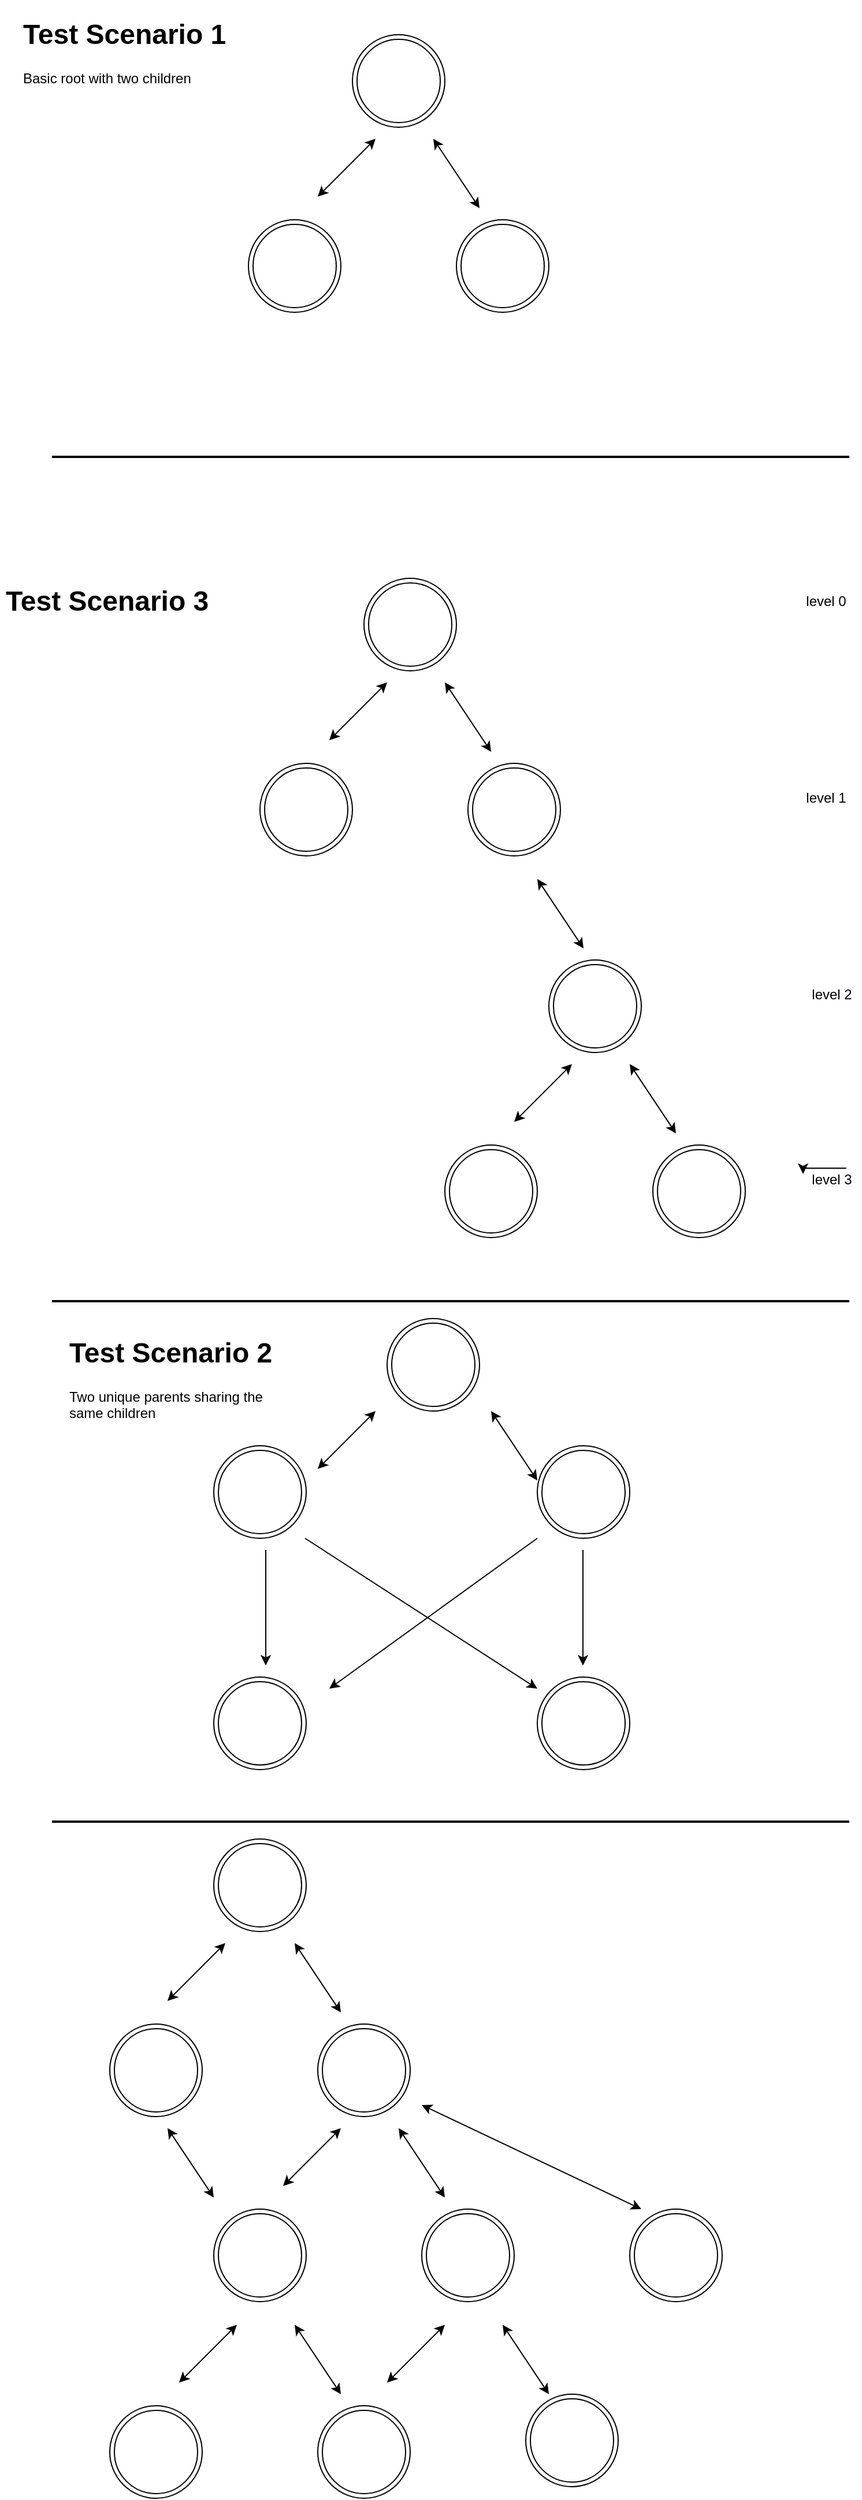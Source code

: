 <mxfile version="13.8.0" type="github">
  <diagram id="w1ny_MxWfaMJ6_-nbaYE" name="Page-1">
    <mxGraphModel dx="1185" dy="727" grid="1" gridSize="10" guides="1" tooltips="1" connect="1" arrows="1" fold="1" page="1" pageScale="1" pageWidth="850" pageHeight="1100" math="0" shadow="0">
      <root>
        <mxCell id="0" />
        <mxCell id="1" parent="0" />
        <mxCell id="W796ZTXqH1rDsX-mog_A-2" value="" style="ellipse;shape=doubleEllipse;whiteSpace=wrap;html=1;aspect=fixed;" parent="1" vertex="1">
          <mxGeometry x="360" y="50" width="80" height="80" as="geometry" />
        </mxCell>
        <mxCell id="W796ZTXqH1rDsX-mog_A-3" value="" style="ellipse;shape=doubleEllipse;whiteSpace=wrap;html=1;aspect=fixed;" parent="1" vertex="1">
          <mxGeometry x="270" y="210" width="80" height="80" as="geometry" />
        </mxCell>
        <mxCell id="W796ZTXqH1rDsX-mog_A-4" value="" style="ellipse;shape=doubleEllipse;whiteSpace=wrap;html=1;aspect=fixed;" parent="1" vertex="1">
          <mxGeometry x="450" y="210" width="80" height="80" as="geometry" />
        </mxCell>
        <mxCell id="W796ZTXqH1rDsX-mog_A-5" value="" style="endArrow=classic;startArrow=classic;html=1;" parent="1" edge="1">
          <mxGeometry width="50" height="50" relative="1" as="geometry">
            <mxPoint x="330" y="190" as="sourcePoint" />
            <mxPoint x="380" y="140" as="targetPoint" />
          </mxGeometry>
        </mxCell>
        <mxCell id="W796ZTXqH1rDsX-mog_A-7" value="" style="endArrow=classic;startArrow=classic;html=1;" parent="1" edge="1">
          <mxGeometry width="50" height="50" relative="1" as="geometry">
            <mxPoint x="470" y="200" as="sourcePoint" />
            <mxPoint x="430" y="140" as="targetPoint" />
          </mxGeometry>
        </mxCell>
        <mxCell id="W796ZTXqH1rDsX-mog_A-8" value="" style="ellipse;shape=doubleEllipse;whiteSpace=wrap;html=1;aspect=fixed;" parent="1" vertex="1">
          <mxGeometry x="370" y="520" width="80" height="80" as="geometry" />
        </mxCell>
        <mxCell id="W796ZTXqH1rDsX-mog_A-9" value="" style="ellipse;shape=doubleEllipse;whiteSpace=wrap;html=1;aspect=fixed;" parent="1" vertex="1">
          <mxGeometry x="280" y="680" width="80" height="80" as="geometry" />
        </mxCell>
        <mxCell id="W796ZTXqH1rDsX-mog_A-10" value="" style="ellipse;shape=doubleEllipse;whiteSpace=wrap;html=1;aspect=fixed;" parent="1" vertex="1">
          <mxGeometry x="460" y="680" width="80" height="80" as="geometry" />
        </mxCell>
        <mxCell id="W796ZTXqH1rDsX-mog_A-11" value="" style="endArrow=classic;startArrow=classic;html=1;" parent="1" edge="1">
          <mxGeometry width="50" height="50" relative="1" as="geometry">
            <mxPoint x="340" y="660" as="sourcePoint" />
            <mxPoint x="390" y="610" as="targetPoint" />
          </mxGeometry>
        </mxCell>
        <mxCell id="W796ZTXqH1rDsX-mog_A-12" value="" style="endArrow=classic;startArrow=classic;html=1;" parent="1" edge="1">
          <mxGeometry width="50" height="50" relative="1" as="geometry">
            <mxPoint x="480" y="670" as="sourcePoint" />
            <mxPoint x="440" y="610" as="targetPoint" />
          </mxGeometry>
        </mxCell>
        <mxCell id="W796ZTXqH1rDsX-mog_A-13" value="" style="ellipse;shape=doubleEllipse;whiteSpace=wrap;html=1;aspect=fixed;" parent="1" vertex="1">
          <mxGeometry x="530" y="850" width="80" height="80" as="geometry" />
        </mxCell>
        <mxCell id="W796ZTXqH1rDsX-mog_A-14" value="" style="ellipse;shape=doubleEllipse;whiteSpace=wrap;html=1;aspect=fixed;" parent="1" vertex="1">
          <mxGeometry x="440" y="1010" width="80" height="80" as="geometry" />
        </mxCell>
        <mxCell id="W796ZTXqH1rDsX-mog_A-15" value="" style="ellipse;shape=doubleEllipse;whiteSpace=wrap;html=1;aspect=fixed;" parent="1" vertex="1">
          <mxGeometry x="620" y="1010" width="80" height="80" as="geometry" />
        </mxCell>
        <mxCell id="W796ZTXqH1rDsX-mog_A-16" value="" style="endArrow=classic;startArrow=classic;html=1;" parent="1" edge="1">
          <mxGeometry width="50" height="50" relative="1" as="geometry">
            <mxPoint x="500" y="990" as="sourcePoint" />
            <mxPoint x="550" y="940" as="targetPoint" />
          </mxGeometry>
        </mxCell>
        <mxCell id="W796ZTXqH1rDsX-mog_A-17" value="" style="endArrow=classic;startArrow=classic;html=1;" parent="1" edge="1">
          <mxGeometry width="50" height="50" relative="1" as="geometry">
            <mxPoint x="640" y="1000" as="sourcePoint" />
            <mxPoint x="600" y="940" as="targetPoint" />
          </mxGeometry>
        </mxCell>
        <mxCell id="W796ZTXqH1rDsX-mog_A-30" value="" style="endArrow=classic;startArrow=classic;html=1;" parent="1" edge="1">
          <mxGeometry width="50" height="50" relative="1" as="geometry">
            <mxPoint x="560" y="840" as="sourcePoint" />
            <mxPoint x="520" y="780" as="targetPoint" />
          </mxGeometry>
        </mxCell>
        <mxCell id="ae2Zw4WDexVPtWZfdsvK-1" value="" style="line;strokeWidth=2;html=1;" parent="1" vertex="1">
          <mxGeometry x="100" y="410" width="690" height="10" as="geometry" />
        </mxCell>
        <mxCell id="ae2Zw4WDexVPtWZfdsvK-2" value="" style="ellipse;shape=doubleEllipse;whiteSpace=wrap;html=1;aspect=fixed;" parent="1" vertex="1">
          <mxGeometry x="330" y="1770" width="80" height="80" as="geometry" />
        </mxCell>
        <mxCell id="ae2Zw4WDexVPtWZfdsvK-3" value="" style="ellipse;shape=doubleEllipse;whiteSpace=wrap;html=1;aspect=fixed;" parent="1" vertex="1">
          <mxGeometry x="240" y="1930" width="80" height="80" as="geometry" />
        </mxCell>
        <mxCell id="ae2Zw4WDexVPtWZfdsvK-4" value="" style="ellipse;shape=doubleEllipse;whiteSpace=wrap;html=1;aspect=fixed;" parent="1" vertex="1">
          <mxGeometry x="420" y="1930" width="80" height="80" as="geometry" />
        </mxCell>
        <mxCell id="ae2Zw4WDexVPtWZfdsvK-5" value="" style="endArrow=classic;startArrow=classic;html=1;" parent="1" edge="1">
          <mxGeometry width="50" height="50" relative="1" as="geometry">
            <mxPoint x="300" y="1910" as="sourcePoint" />
            <mxPoint x="350" y="1860" as="targetPoint" />
          </mxGeometry>
        </mxCell>
        <mxCell id="ae2Zw4WDexVPtWZfdsvK-6" value="" style="endArrow=classic;startArrow=classic;html=1;" parent="1" edge="1">
          <mxGeometry width="50" height="50" relative="1" as="geometry">
            <mxPoint x="440" y="1920" as="sourcePoint" />
            <mxPoint x="400" y="1860" as="targetPoint" />
          </mxGeometry>
        </mxCell>
        <mxCell id="ae2Zw4WDexVPtWZfdsvK-13" value="" style="line;strokeWidth=2;html=1;" parent="1" vertex="1">
          <mxGeometry x="100" y="1140" width="690" height="10" as="geometry" />
        </mxCell>
        <mxCell id="ae2Zw4WDexVPtWZfdsvK-15" value="" style="ellipse;shape=doubleEllipse;whiteSpace=wrap;html=1;aspect=fixed;" parent="1" vertex="1">
          <mxGeometry x="600" y="1930" width="80" height="80" as="geometry" />
        </mxCell>
        <mxCell id="ae2Zw4WDexVPtWZfdsvK-16" value="" style="endArrow=classic;startArrow=classic;html=1;" parent="1" edge="1">
          <mxGeometry width="50" height="50" relative="1" as="geometry">
            <mxPoint x="610" y="1930" as="sourcePoint" />
            <mxPoint x="420" y="1840" as="targetPoint" />
          </mxGeometry>
        </mxCell>
        <mxCell id="ae2Zw4WDexVPtWZfdsvK-18" value="" style="ellipse;shape=doubleEllipse;whiteSpace=wrap;html=1;aspect=fixed;" parent="1" vertex="1">
          <mxGeometry x="150" y="2100" width="80" height="80" as="geometry" />
        </mxCell>
        <mxCell id="ae2Zw4WDexVPtWZfdsvK-19" value="" style="ellipse;shape=doubleEllipse;whiteSpace=wrap;html=1;aspect=fixed;" parent="1" vertex="1">
          <mxGeometry x="330" y="2100" width="80" height="80" as="geometry" />
        </mxCell>
        <mxCell id="ae2Zw4WDexVPtWZfdsvK-20" value="" style="endArrow=classic;startArrow=classic;html=1;" parent="1" edge="1">
          <mxGeometry width="50" height="50" relative="1" as="geometry">
            <mxPoint x="210" y="2080" as="sourcePoint" />
            <mxPoint x="260" y="2030" as="targetPoint" />
          </mxGeometry>
        </mxCell>
        <mxCell id="ae2Zw4WDexVPtWZfdsvK-21" value="" style="endArrow=classic;startArrow=classic;html=1;" parent="1" edge="1">
          <mxGeometry width="50" height="50" relative="1" as="geometry">
            <mxPoint x="350" y="2090" as="sourcePoint" />
            <mxPoint x="310" y="2030" as="targetPoint" />
          </mxGeometry>
        </mxCell>
        <mxCell id="ae2Zw4WDexVPtWZfdsvK-22" value="" style="ellipse;shape=doubleEllipse;whiteSpace=wrap;html=1;aspect=fixed;" parent="1" vertex="1">
          <mxGeometry x="150" y="1770" width="80" height="80" as="geometry" />
        </mxCell>
        <mxCell id="ae2Zw4WDexVPtWZfdsvK-23" value="" style="endArrow=classic;startArrow=classic;html=1;" parent="1" edge="1">
          <mxGeometry width="50" height="50" relative="1" as="geometry">
            <mxPoint x="240" y="1920" as="sourcePoint" />
            <mxPoint x="200" y="1860" as="targetPoint" />
          </mxGeometry>
        </mxCell>
        <mxCell id="ae2Zw4WDexVPtWZfdsvK-24" value="" style="endArrow=classic;startArrow=classic;html=1;" parent="1" edge="1">
          <mxGeometry width="50" height="50" relative="1" as="geometry">
            <mxPoint x="390" y="2080" as="sourcePoint" />
            <mxPoint x="440" y="2030" as="targetPoint" />
          </mxGeometry>
        </mxCell>
        <mxCell id="ae2Zw4WDexVPtWZfdsvK-25" value="" style="ellipse;shape=doubleEllipse;whiteSpace=wrap;html=1;aspect=fixed;" parent="1" vertex="1">
          <mxGeometry x="510" y="2090" width="80" height="80" as="geometry" />
        </mxCell>
        <mxCell id="ae2Zw4WDexVPtWZfdsvK-26" value="" style="endArrow=classic;startArrow=classic;html=1;" parent="1" edge="1">
          <mxGeometry width="50" height="50" relative="1" as="geometry">
            <mxPoint x="530" y="2090" as="sourcePoint" />
            <mxPoint x="490" y="2030" as="targetPoint" />
          </mxGeometry>
        </mxCell>
        <mxCell id="ae2Zw4WDexVPtWZfdsvK-27" value="" style="ellipse;shape=doubleEllipse;whiteSpace=wrap;html=1;aspect=fixed;" parent="1" vertex="1">
          <mxGeometry x="240" y="1610" width="80" height="80" as="geometry" />
        </mxCell>
        <mxCell id="ae2Zw4WDexVPtWZfdsvK-28" value="" style="endArrow=classic;startArrow=classic;html=1;" parent="1" edge="1">
          <mxGeometry width="50" height="50" relative="1" as="geometry">
            <mxPoint x="350" y="1760" as="sourcePoint" />
            <mxPoint x="310" y="1700" as="targetPoint" />
          </mxGeometry>
        </mxCell>
        <mxCell id="ae2Zw4WDexVPtWZfdsvK-29" value="" style="endArrow=classic;startArrow=classic;html=1;" parent="1" edge="1">
          <mxGeometry width="50" height="50" relative="1" as="geometry">
            <mxPoint x="200" y="1750" as="sourcePoint" />
            <mxPoint x="250" y="1700" as="targetPoint" />
          </mxGeometry>
        </mxCell>
        <mxCell id="TsMirJgqwP6mqNRy0Kv4-1" value="" style="ellipse;shape=doubleEllipse;whiteSpace=wrap;html=1;aspect=fixed;" vertex="1" parent="1">
          <mxGeometry x="390" y="1160" width="80" height="80" as="geometry" />
        </mxCell>
        <mxCell id="TsMirJgqwP6mqNRy0Kv4-9" value="&lt;h1&gt;Test Scenario 1&lt;/h1&gt;&lt;p&gt;Basic root with two children&lt;/p&gt;" style="text;html=1;strokeColor=none;fillColor=none;spacing=5;spacingTop=-20;whiteSpace=wrap;overflow=hidden;rounded=0;" vertex="1" parent="1">
          <mxGeometry x="70" y="30" width="190" height="120" as="geometry" />
        </mxCell>
        <mxCell id="TsMirJgqwP6mqNRy0Kv4-16" value="&lt;h1&gt;Test Scenario 3&lt;/h1&gt;&lt;p&gt;&lt;br&gt;&lt;/p&gt;" style="text;html=1;strokeColor=none;fillColor=none;spacing=5;spacingTop=-20;whiteSpace=wrap;overflow=hidden;rounded=0;" vertex="1" parent="1">
          <mxGeometry x="55" y="520" width="190" height="120" as="geometry" />
        </mxCell>
        <mxCell id="TsMirJgqwP6mqNRy0Kv4-17" value="" style="ellipse;shape=doubleEllipse;whiteSpace=wrap;html=1;aspect=fixed;" vertex="1" parent="1">
          <mxGeometry x="240" y="1470" width="80" height="80" as="geometry" />
        </mxCell>
        <mxCell id="TsMirJgqwP6mqNRy0Kv4-18" value="" style="ellipse;shape=doubleEllipse;whiteSpace=wrap;html=1;aspect=fixed;" vertex="1" parent="1">
          <mxGeometry x="240" y="1270" width="80" height="80" as="geometry" />
        </mxCell>
        <mxCell id="TsMirJgqwP6mqNRy0Kv4-19" value="" style="ellipse;shape=doubleEllipse;whiteSpace=wrap;html=1;aspect=fixed;" vertex="1" parent="1">
          <mxGeometry x="520" y="1470" width="80" height="80" as="geometry" />
        </mxCell>
        <mxCell id="TsMirJgqwP6mqNRy0Kv4-20" value="" style="ellipse;shape=doubleEllipse;whiteSpace=wrap;html=1;aspect=fixed;" vertex="1" parent="1">
          <mxGeometry x="520" y="1270" width="80" height="80" as="geometry" />
        </mxCell>
        <mxCell id="TsMirJgqwP6mqNRy0Kv4-21" value="" style="endArrow=classic;html=1;" edge="1" parent="1">
          <mxGeometry width="50" height="50" relative="1" as="geometry">
            <mxPoint x="285" y="1360" as="sourcePoint" />
            <mxPoint x="285" y="1460" as="targetPoint" />
          </mxGeometry>
        </mxCell>
        <mxCell id="TsMirJgqwP6mqNRy0Kv4-22" value="" style="endArrow=classic;html=1;" edge="1" parent="1">
          <mxGeometry width="50" height="50" relative="1" as="geometry">
            <mxPoint x="319" y="1350" as="sourcePoint" />
            <mxPoint x="520" y="1480" as="targetPoint" />
          </mxGeometry>
        </mxCell>
        <mxCell id="TsMirJgqwP6mqNRy0Kv4-23" value="" style="endArrow=classic;html=1;" edge="1" parent="1">
          <mxGeometry width="50" height="50" relative="1" as="geometry">
            <mxPoint x="520" y="1350" as="sourcePoint" />
            <mxPoint x="340" y="1480" as="targetPoint" />
          </mxGeometry>
        </mxCell>
        <mxCell id="TsMirJgqwP6mqNRy0Kv4-24" value="" style="endArrow=classic;html=1;" edge="1" parent="1">
          <mxGeometry width="50" height="50" relative="1" as="geometry">
            <mxPoint x="559.5" y="1360" as="sourcePoint" />
            <mxPoint x="559.5" y="1460" as="targetPoint" />
          </mxGeometry>
        </mxCell>
        <mxCell id="TsMirJgqwP6mqNRy0Kv4-25" value="" style="line;strokeWidth=2;html=1;" vertex="1" parent="1">
          <mxGeometry x="100" y="1590" width="690" height="10" as="geometry" />
        </mxCell>
        <mxCell id="TsMirJgqwP6mqNRy0Kv4-26" value="" style="endArrow=classic;startArrow=classic;html=1;" edge="1" parent="1">
          <mxGeometry width="50" height="50" relative="1" as="geometry">
            <mxPoint x="330" y="1290.0" as="sourcePoint" />
            <mxPoint x="380" y="1240.0" as="targetPoint" />
          </mxGeometry>
        </mxCell>
        <mxCell id="TsMirJgqwP6mqNRy0Kv4-27" value="" style="endArrow=classic;startArrow=classic;html=1;" edge="1" parent="1">
          <mxGeometry width="50" height="50" relative="1" as="geometry">
            <mxPoint x="520" y="1300.0" as="sourcePoint" />
            <mxPoint x="480" y="1240.0" as="targetPoint" />
          </mxGeometry>
        </mxCell>
        <mxCell id="TsMirJgqwP6mqNRy0Kv4-28" value="&lt;h1&gt;Test Scenario 2&lt;/h1&gt;&lt;p&gt;Two unique parents sharing the same children&lt;/p&gt;" style="text;html=1;strokeColor=none;fillColor=none;spacing=5;spacingTop=-20;whiteSpace=wrap;overflow=hidden;rounded=0;" vertex="1" parent="1">
          <mxGeometry x="110" y="1170" width="190" height="120" as="geometry" />
        </mxCell>
        <mxCell id="TsMirJgqwP6mqNRy0Kv4-41" value="level 0" style="text;html=1;strokeColor=none;fillColor=none;align=center;verticalAlign=middle;whiteSpace=wrap;rounded=0;" vertex="1" parent="1">
          <mxGeometry x="750" y="530" width="40" height="20" as="geometry" />
        </mxCell>
        <mxCell id="TsMirJgqwP6mqNRy0Kv4-42" value="level 1" style="text;html=1;strokeColor=none;fillColor=none;align=center;verticalAlign=middle;whiteSpace=wrap;rounded=0;" vertex="1" parent="1">
          <mxGeometry x="750" y="700" width="40" height="20" as="geometry" />
        </mxCell>
        <mxCell id="TsMirJgqwP6mqNRy0Kv4-43" value="level 2" style="text;html=1;strokeColor=none;fillColor=none;align=center;verticalAlign=middle;whiteSpace=wrap;rounded=0;" vertex="1" parent="1">
          <mxGeometry x="750" y="870" width="50" height="20" as="geometry" />
        </mxCell>
        <mxCell id="TsMirJgqwP6mqNRy0Kv4-45" value="level 3" style="text;html=1;strokeColor=none;fillColor=none;align=center;verticalAlign=middle;whiteSpace=wrap;rounded=0;" vertex="1" parent="1">
          <mxGeometry x="750" y="1030" width="50" height="20" as="geometry" />
        </mxCell>
        <mxCell id="TsMirJgqwP6mqNRy0Kv4-46" style="edgeStyle=orthogonalEdgeStyle;rounded=0;orthogonalLoop=1;jettySize=auto;html=1;exitX=0.75;exitY=0;exitDx=0;exitDy=0;entryX=0;entryY=0.25;entryDx=0;entryDy=0;" edge="1" parent="1" source="TsMirJgqwP6mqNRy0Kv4-45" target="TsMirJgqwP6mqNRy0Kv4-45">
          <mxGeometry relative="1" as="geometry" />
        </mxCell>
      </root>
    </mxGraphModel>
  </diagram>
</mxfile>
